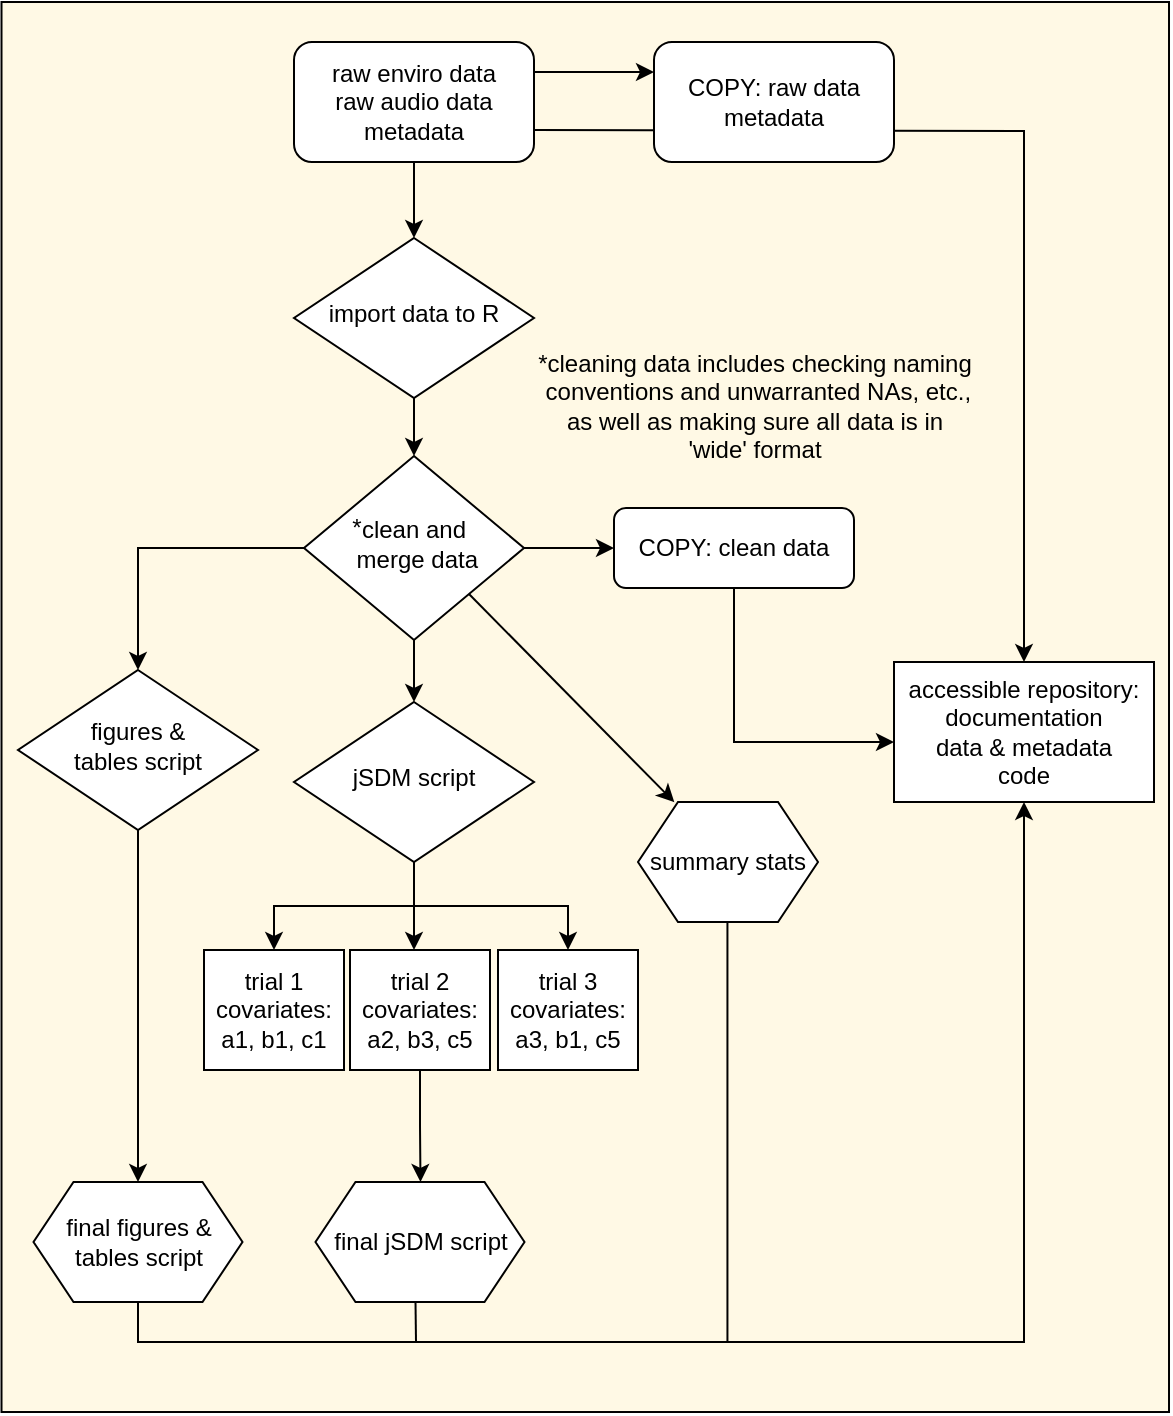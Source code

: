<mxfile version="23.1.5" type="github">
  <diagram id="C5RBs43oDa-KdzZeNtuy" name="Page-1">
    <mxGraphModel dx="1568" dy="823" grid="1" gridSize="10" guides="1" tooltips="1" connect="1" arrows="1" fold="1" page="1" pageScale="1" pageWidth="827" pageHeight="1169" math="0" shadow="0">
      <root>
        <mxCell id="WIyWlLk6GJQsqaUBKTNV-0" />
        <mxCell id="WIyWlLk6GJQsqaUBKTNV-1" parent="WIyWlLk6GJQsqaUBKTNV-0" />
        <mxCell id="kyjN0qDz3AF94JUkRnRV-2" value="" style="rounded=0;whiteSpace=wrap;html=1;rotation=90;fillColor=#FFF9E5;" vertex="1" parent="WIyWlLk6GJQsqaUBKTNV-1">
          <mxGeometry x="-46.87" y="100.63" width="705" height="583.75" as="geometry" />
        </mxCell>
        <mxCell id="ejfQ8xCvr1rSi-DFD9ne-2" style="edgeStyle=orthogonalEdgeStyle;rounded=0;orthogonalLoop=1;jettySize=auto;html=1;exitX=1;exitY=0.25;exitDx=0;exitDy=0;entryX=0;entryY=0.25;entryDx=0;entryDy=0;" parent="WIyWlLk6GJQsqaUBKTNV-1" source="WIyWlLk6GJQsqaUBKTNV-3" target="ejfQ8xCvr1rSi-DFD9ne-1" edge="1">
          <mxGeometry relative="1" as="geometry" />
        </mxCell>
        <mxCell id="ejfQ8xCvr1rSi-DFD9ne-3" style="edgeStyle=orthogonalEdgeStyle;rounded=0;orthogonalLoop=1;jettySize=auto;html=1;exitX=1;exitY=0.5;exitDx=0;exitDy=0;" parent="WIyWlLk6GJQsqaUBKTNV-1" target="ejfQ8xCvr1rSi-DFD9ne-4" edge="1">
          <mxGeometry relative="1" as="geometry">
            <mxPoint x="560" y="344" as="targetPoint" />
            <mxPoint x="280" y="104" as="sourcePoint" />
          </mxGeometry>
        </mxCell>
        <mxCell id="ejfQ8xCvr1rSi-DFD9ne-7" style="edgeStyle=orthogonalEdgeStyle;rounded=0;orthogonalLoop=1;jettySize=auto;html=1;exitX=0.5;exitY=1;exitDx=0;exitDy=0;entryX=0.5;entryY=0;entryDx=0;entryDy=0;" parent="WIyWlLk6GJQsqaUBKTNV-1" source="WIyWlLk6GJQsqaUBKTNV-3" target="WIyWlLk6GJQsqaUBKTNV-6" edge="1">
          <mxGeometry relative="1" as="geometry" />
        </mxCell>
        <mxCell id="WIyWlLk6GJQsqaUBKTNV-3" value="raw enviro data&lt;br&gt;raw audio data&lt;br&gt;metadata" style="rounded=1;whiteSpace=wrap;html=1;fontSize=12;glass=0;strokeWidth=1;shadow=0;" parent="WIyWlLk6GJQsqaUBKTNV-1" vertex="1">
          <mxGeometry x="160" y="60" width="120" height="60" as="geometry" />
        </mxCell>
        <mxCell id="Jdti5JN_-8dRYhAPn4bn-4" style="edgeStyle=orthogonalEdgeStyle;rounded=0;orthogonalLoop=1;jettySize=auto;html=1;exitX=0.5;exitY=1;exitDx=0;exitDy=0;entryX=0.5;entryY=0;entryDx=0;entryDy=0;" parent="WIyWlLk6GJQsqaUBKTNV-1" source="WIyWlLk6GJQsqaUBKTNV-6" target="WIyWlLk6GJQsqaUBKTNV-10" edge="1">
          <mxGeometry relative="1" as="geometry" />
        </mxCell>
        <mxCell id="WIyWlLk6GJQsqaUBKTNV-6" value="import data to R" style="rhombus;whiteSpace=wrap;html=1;shadow=0;fontFamily=Helvetica;fontSize=12;align=center;strokeWidth=1;spacing=6;spacingTop=-4;" parent="WIyWlLk6GJQsqaUBKTNV-1" vertex="1">
          <mxGeometry x="160" y="158" width="120" height="80" as="geometry" />
        </mxCell>
        <mxCell id="ejfQ8xCvr1rSi-DFD9ne-8" style="edgeStyle=orthogonalEdgeStyle;rounded=0;orthogonalLoop=1;jettySize=auto;html=1;exitX=1;exitY=0.5;exitDx=0;exitDy=0;entryX=0;entryY=0.5;entryDx=0;entryDy=0;" parent="WIyWlLk6GJQsqaUBKTNV-1" source="WIyWlLk6GJQsqaUBKTNV-10" target="ejfQ8xCvr1rSi-DFD9ne-9" edge="1">
          <mxGeometry relative="1" as="geometry">
            <mxPoint x="320" y="330" as="targetPoint" />
          </mxGeometry>
        </mxCell>
        <mxCell id="ejfQ8xCvr1rSi-DFD9ne-18" style="edgeStyle=orthogonalEdgeStyle;rounded=0;orthogonalLoop=1;jettySize=auto;html=1;exitX=0;exitY=0.5;exitDx=0;exitDy=0;entryX=0.5;entryY=0;entryDx=0;entryDy=0;" parent="WIyWlLk6GJQsqaUBKTNV-1" source="WIyWlLk6GJQsqaUBKTNV-10" target="ejfQ8xCvr1rSi-DFD9ne-19" edge="1">
          <mxGeometry relative="1" as="geometry">
            <mxPoint x="82" y="370" as="targetPoint" />
            <mxPoint x="162" y="330" as="sourcePoint" />
          </mxGeometry>
        </mxCell>
        <mxCell id="Jdti5JN_-8dRYhAPn4bn-7" style="edgeStyle=orthogonalEdgeStyle;rounded=0;orthogonalLoop=1;jettySize=auto;html=1;exitX=0.5;exitY=1;exitDx=0;exitDy=0;entryX=0.5;entryY=0;entryDx=0;entryDy=0;" parent="WIyWlLk6GJQsqaUBKTNV-1" source="WIyWlLk6GJQsqaUBKTNV-10" target="ejfQ8xCvr1rSi-DFD9ne-11" edge="1">
          <mxGeometry relative="1" as="geometry" />
        </mxCell>
        <mxCell id="WIyWlLk6GJQsqaUBKTNV-10" value="clean and&lt;br&gt;&amp;nbsp;merge data" style="rhombus;whiteSpace=wrap;html=1;shadow=0;fontFamily=Helvetica;fontSize=12;align=center;strokeWidth=1;spacing=6;spacingTop=-4;" parent="WIyWlLk6GJQsqaUBKTNV-1" vertex="1">
          <mxGeometry x="165" y="267" width="110" height="92" as="geometry" />
        </mxCell>
        <mxCell id="ejfQ8xCvr1rSi-DFD9ne-1" value="COPY: raw data&lt;br style=&quot;border-color: var(--border-color);&quot;&gt;metadata" style="rounded=1;whiteSpace=wrap;html=1;fontSize=12;glass=0;strokeWidth=1;shadow=0;" parent="WIyWlLk6GJQsqaUBKTNV-1" vertex="1">
          <mxGeometry x="340" y="60" width="120" height="60" as="geometry" />
        </mxCell>
        <mxCell id="ejfQ8xCvr1rSi-DFD9ne-4" value="accessible repository:&lt;br&gt;documentation&lt;br&gt;data &amp;amp; metadata&lt;br&gt;code" style="whiteSpace=wrap;html=1;" parent="WIyWlLk6GJQsqaUBKTNV-1" vertex="1">
          <mxGeometry x="460" y="370" width="130" height="70" as="geometry" />
        </mxCell>
        <mxCell id="ejfQ8xCvr1rSi-DFD9ne-9" value="COPY: clean data" style="rounded=1;whiteSpace=wrap;html=1;fontSize=12;glass=0;strokeWidth=1;shadow=0;" parent="WIyWlLk6GJQsqaUBKTNV-1" vertex="1">
          <mxGeometry x="320" y="293" width="120" height="40" as="geometry" />
        </mxCell>
        <mxCell id="ejfQ8xCvr1rSi-DFD9ne-23" value="" style="edgeStyle=orthogonalEdgeStyle;rounded=0;orthogonalLoop=1;jettySize=auto;html=1;" parent="WIyWlLk6GJQsqaUBKTNV-1" source="ejfQ8xCvr1rSi-DFD9ne-11" target="ejfQ8xCvr1rSi-DFD9ne-22" edge="1">
          <mxGeometry relative="1" as="geometry" />
        </mxCell>
        <mxCell id="ejfQ8xCvr1rSi-DFD9ne-24" style="edgeStyle=orthogonalEdgeStyle;rounded=0;orthogonalLoop=1;jettySize=auto;html=1;exitX=0.5;exitY=1;exitDx=0;exitDy=0;entryX=0.5;entryY=0;entryDx=0;entryDy=0;" parent="WIyWlLk6GJQsqaUBKTNV-1" edge="1">
          <mxGeometry relative="1" as="geometry">
            <mxPoint x="220.0" y="514" as="targetPoint" />
            <mxPoint x="217" y="454" as="sourcePoint" />
            <Array as="points">
              <mxPoint x="220" y="455" />
            </Array>
          </mxGeometry>
        </mxCell>
        <mxCell id="ejfQ8xCvr1rSi-DFD9ne-25" style="edgeStyle=orthogonalEdgeStyle;rounded=0;orthogonalLoop=1;jettySize=auto;html=1;exitX=0.5;exitY=1;exitDx=0;exitDy=0;entryX=0.5;entryY=0;entryDx=0;entryDy=0;" parent="WIyWlLk6GJQsqaUBKTNV-1" source="ejfQ8xCvr1rSi-DFD9ne-11" target="ejfQ8xCvr1rSi-DFD9ne-27" edge="1">
          <mxGeometry relative="1" as="geometry">
            <mxPoint x="290" y="550" as="targetPoint" />
          </mxGeometry>
        </mxCell>
        <mxCell id="ejfQ8xCvr1rSi-DFD9ne-17" style="edgeStyle=orthogonalEdgeStyle;rounded=0;orthogonalLoop=1;jettySize=auto;html=1;exitX=0.5;exitY=1;exitDx=0;exitDy=0;" parent="WIyWlLk6GJQsqaUBKTNV-1" source="ejfQ8xCvr1rSi-DFD9ne-9" edge="1">
          <mxGeometry relative="1" as="geometry">
            <mxPoint x="353" y="440" as="sourcePoint" />
            <mxPoint x="460" y="410" as="targetPoint" />
            <Array as="points">
              <mxPoint x="380" y="410" />
              <mxPoint x="460" y="410" />
            </Array>
          </mxGeometry>
        </mxCell>
        <mxCell id="Jdti5JN_-8dRYhAPn4bn-11" style="edgeStyle=orthogonalEdgeStyle;rounded=0;orthogonalLoop=1;jettySize=auto;html=1;exitX=0.5;exitY=1;exitDx=0;exitDy=0;entryX=0.5;entryY=0;entryDx=0;entryDy=0;" parent="WIyWlLk6GJQsqaUBKTNV-1" source="ejfQ8xCvr1rSi-DFD9ne-19" target="Jdti5JN_-8dRYhAPn4bn-10" edge="1">
          <mxGeometry relative="1" as="geometry">
            <mxPoint x="82" y="620" as="targetPoint" />
          </mxGeometry>
        </mxCell>
        <mxCell id="ejfQ8xCvr1rSi-DFD9ne-19" value="figures &amp;amp;&lt;br&gt;tables script" style="rhombus;whiteSpace=wrap;html=1;shadow=0;fontFamily=Helvetica;fontSize=12;align=center;strokeWidth=1;spacing=6;spacingTop=-4;" parent="WIyWlLk6GJQsqaUBKTNV-1" vertex="1">
          <mxGeometry x="22" y="374" width="120" height="80" as="geometry" />
        </mxCell>
        <mxCell id="ejfQ8xCvr1rSi-DFD9ne-22" value="trial 1&lt;br&gt;covariates: a1, b1, c1" style="whiteSpace=wrap;html=1;" parent="WIyWlLk6GJQsqaUBKTNV-1" vertex="1">
          <mxGeometry x="115" y="514" width="70" height="60" as="geometry" />
        </mxCell>
        <mxCell id="Jdti5JN_-8dRYhAPn4bn-8" style="edgeStyle=orthogonalEdgeStyle;rounded=0;orthogonalLoop=1;jettySize=auto;html=1;exitX=0.5;exitY=1;exitDx=0;exitDy=0;" parent="WIyWlLk6GJQsqaUBKTNV-1" source="ejfQ8xCvr1rSi-DFD9ne-26" edge="1">
          <mxGeometry relative="1" as="geometry">
            <mxPoint x="223.25" y="630" as="targetPoint" />
          </mxGeometry>
        </mxCell>
        <mxCell id="ejfQ8xCvr1rSi-DFD9ne-26" value="trial 2&lt;br style=&quot;border-color: var(--border-color);&quot;&gt;covariates: a2, b3, c5" style="whiteSpace=wrap;html=1;" parent="WIyWlLk6GJQsqaUBKTNV-1" vertex="1">
          <mxGeometry x="188" y="514" width="70" height="60" as="geometry" />
        </mxCell>
        <mxCell id="ejfQ8xCvr1rSi-DFD9ne-27" value="trial 3&lt;br style=&quot;border-color: var(--border-color);&quot;&gt;covariates: a3, b1, c5" style="whiteSpace=wrap;html=1;" parent="WIyWlLk6GJQsqaUBKTNV-1" vertex="1">
          <mxGeometry x="262" y="514" width="70" height="60" as="geometry" />
        </mxCell>
        <mxCell id="Jdti5JN_-8dRYhAPn4bn-1" value="*" style="text;html=1;align=center;verticalAlign=middle;resizable=0;points=[];autosize=1;strokeColor=none;fillColor=none;" parent="WIyWlLk6GJQsqaUBKTNV-1" vertex="1">
          <mxGeometry x="176" y="288" width="30" height="30" as="geometry" />
        </mxCell>
        <mxCell id="Jdti5JN_-8dRYhAPn4bn-2" value="*cleaning data includes checking naming&lt;br&gt;&amp;nbsp;conventions and unwarranted NAs, etc.,&lt;br&gt;as well as making sure&amp;nbsp;all data is in &lt;br&gt;&#39;wide&#39; format" style="text;html=1;align=center;verticalAlign=middle;resizable=0;points=[];autosize=1;strokeColor=none;fillColor=none;" parent="WIyWlLk6GJQsqaUBKTNV-1" vertex="1">
          <mxGeometry x="270" y="207" width="240" height="70" as="geometry" />
        </mxCell>
        <mxCell id="ejfQ8xCvr1rSi-DFD9ne-11" value="jSDM script" style="rhombus;whiteSpace=wrap;html=1;shadow=0;fontFamily=Helvetica;fontSize=12;align=center;strokeWidth=1;spacing=6;spacingTop=-4;" parent="WIyWlLk6GJQsqaUBKTNV-1" vertex="1">
          <mxGeometry x="160" y="390" width="120" height="80" as="geometry" />
        </mxCell>
        <mxCell id="Jdti5JN_-8dRYhAPn4bn-9" value="final jSDM script" style="shape=hexagon;perimeter=hexagonPerimeter2;whiteSpace=wrap;html=1;fixedSize=1;" parent="WIyWlLk6GJQsqaUBKTNV-1" vertex="1">
          <mxGeometry x="170.75" y="630" width="104.5" height="60" as="geometry" />
        </mxCell>
        <mxCell id="Jdti5JN_-8dRYhAPn4bn-12" style="edgeStyle=orthogonalEdgeStyle;rounded=0;orthogonalLoop=1;jettySize=auto;html=1;exitX=0.5;exitY=1;exitDx=0;exitDy=0;entryX=0.5;entryY=1;entryDx=0;entryDy=0;" parent="WIyWlLk6GJQsqaUBKTNV-1" source="Jdti5JN_-8dRYhAPn4bn-10" target="ejfQ8xCvr1rSi-DFD9ne-4" edge="1">
          <mxGeometry relative="1" as="geometry" />
        </mxCell>
        <mxCell id="Jdti5JN_-8dRYhAPn4bn-10" value="final figures &amp;amp; tables script" style="shape=hexagon;perimeter=hexagonPerimeter2;whiteSpace=wrap;html=1;fixedSize=1;" parent="WIyWlLk6GJQsqaUBKTNV-1" vertex="1">
          <mxGeometry x="29.75" y="630" width="104.5" height="60" as="geometry" />
        </mxCell>
        <mxCell id="Jdti5JN_-8dRYhAPn4bn-13" value="" style="endArrow=none;html=1;rounded=0;" parent="WIyWlLk6GJQsqaUBKTNV-1" edge="1">
          <mxGeometry width="50" height="50" relative="1" as="geometry">
            <mxPoint x="221" y="710" as="sourcePoint" />
            <mxPoint x="220.75" y="690" as="targetPoint" />
          </mxGeometry>
        </mxCell>
        <mxCell id="kyjN0qDz3AF94JUkRnRV-6" value="summary stats" style="shape=hexagon;perimeter=hexagonPerimeter2;whiteSpace=wrap;html=1;fixedSize=1;" vertex="1" parent="WIyWlLk6GJQsqaUBKTNV-1">
          <mxGeometry x="332" y="440" width="90" height="60" as="geometry" />
        </mxCell>
        <mxCell id="kyjN0qDz3AF94JUkRnRV-10" value="" style="endArrow=classic;html=1;rounded=0;entryX=0.202;entryY=0.002;entryDx=0;entryDy=0;exitX=1;exitY=1;exitDx=0;exitDy=0;entryPerimeter=0;" edge="1" parent="WIyWlLk6GJQsqaUBKTNV-1" source="WIyWlLk6GJQsqaUBKTNV-10" target="kyjN0qDz3AF94JUkRnRV-6">
          <mxGeometry width="50" height="50" relative="1" as="geometry">
            <mxPoint x="250" y="338" as="sourcePoint" />
            <mxPoint x="300" y="288" as="targetPoint" />
          </mxGeometry>
        </mxCell>
        <mxCell id="kyjN0qDz3AF94JUkRnRV-12" value="" style="endArrow=none;html=1;rounded=0;" edge="1" parent="WIyWlLk6GJQsqaUBKTNV-1">
          <mxGeometry width="50" height="50" relative="1" as="geometry">
            <mxPoint x="376.72" y="710" as="sourcePoint" />
            <mxPoint x="376.72" y="500" as="targetPoint" />
          </mxGeometry>
        </mxCell>
      </root>
    </mxGraphModel>
  </diagram>
</mxfile>
